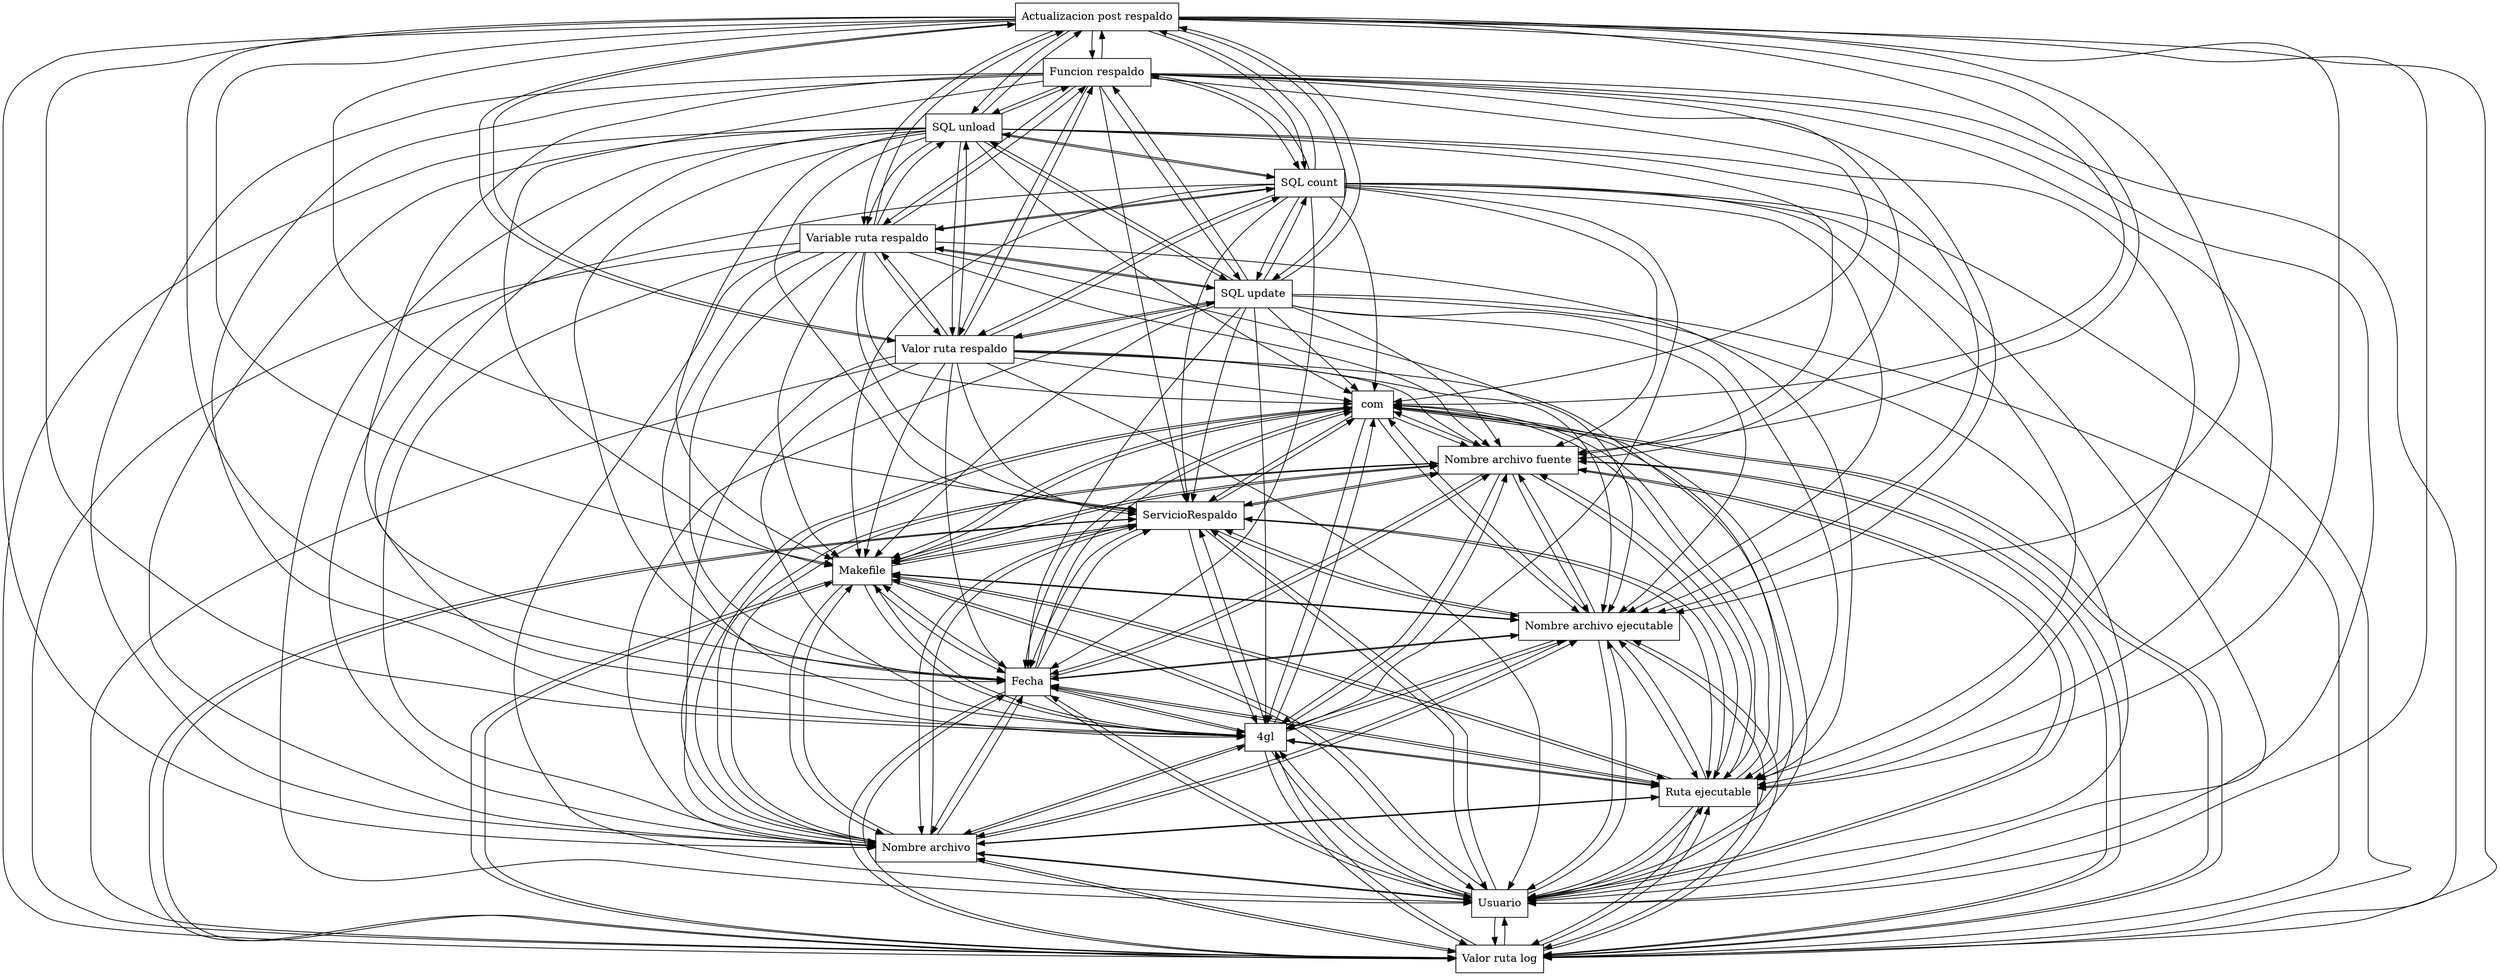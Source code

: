 digraph{
graph [rankdir=TB];
node [shape=box];
edge [arrowhead=normal];
0[label="com",]
1[label="Nombre archivo fuente",]
2[label="Valor ruta log",]
3[label="Actualizacion post respaldo",]
4[label="Funcion respaldo",]
5[label="SQL unload",]
6[label="Usuario",]
7[label="Nombre archivo",]
8[label="SQL count",]
9[label="Valor ruta respaldo",]
10[label="Ruta ejecutable",]
11[label="4gl",]
12[label="Fecha",]
13[label="SQL update",]
14[label="Nombre archivo ejecutable",]
15[label="Variable ruta respaldo",]
16[label="Makefile",]
17[label="ServicioRespaldo",]
0->1[label="",]
0->2[label="",]
0->6[label="",]
0->7[label="",]
0->10[label="",]
0->11[label="",]
0->12[label="",]
0->14[label="",]
0->16[label="",]
0->17[label="",]
1->0[label="",]
1->2[label="",]
1->6[label="",]
1->7[label="",]
1->10[label="",]
1->11[label="",]
1->12[label="",]
1->14[label="",]
1->16[label="",]
1->17[label="",]
2->0[label="",]
2->1[label="",]
2->6[label="",]
2->7[label="",]
2->10[label="",]
2->11[label="",]
2->12[label="",]
2->14[label="",]
2->16[label="",]
2->17[label="",]
3->0[label="",]
3->1[label="",]
3->2[label="",]
3->4[label="",]
3->5[label="",]
3->6[label="",]
3->7[label="",]
3->8[label="",]
3->9[label="",]
3->10[label="",]
3->11[label="",]
3->12[label="",]
3->13[label="",]
3->14[label="",]
3->15[label="",]
3->16[label="",]
3->17[label="",]
4->0[label="",]
4->1[label="",]
4->2[label="",]
4->3[label="",]
4->5[label="",]
4->6[label="",]
4->7[label="",]
4->8[label="",]
4->9[label="",]
4->10[label="",]
4->11[label="",]
4->12[label="",]
4->13[label="",]
4->14[label="",]
4->15[label="",]
4->16[label="",]
4->17[label="",]
5->0[label="",]
5->1[label="",]
5->2[label="",]
5->3[label="",]
5->4[label="",]
5->6[label="",]
5->7[label="",]
5->8[label="",]
5->9[label="",]
5->10[label="",]
5->11[label="",]
5->12[label="",]
5->13[label="",]
5->14[label="",]
5->15[label="",]
5->16[label="",]
5->17[label="",]
6->0[label="",]
6->1[label="",]
6->2[label="",]
6->7[label="",]
6->10[label="",]
6->11[label="",]
6->12[label="",]
6->14[label="",]
6->16[label="",]
6->17[label="",]
7->0[label="",]
7->1[label="",]
7->2[label="",]
7->6[label="",]
7->10[label="",]
7->11[label="",]
7->12[label="",]
7->14[label="",]
7->16[label="",]
7->17[label="",]
8->0[label="",]
8->1[label="",]
8->2[label="",]
8->3[label="",]
8->4[label="",]
8->5[label="",]
8->6[label="",]
8->7[label="",]
8->9[label="",]
8->10[label="",]
8->11[label="",]
8->12[label="",]
8->13[label="",]
8->14[label="",]
8->15[label="",]
8->16[label="",]
8->17[label="",]
9->0[label="",]
9->1[label="",]
9->2[label="",]
9->3[label="",]
9->4[label="",]
9->5[label="",]
9->6[label="",]
9->7[label="",]
9->8[label="",]
9->10[label="",]
9->11[label="",]
9->12[label="",]
9->13[label="",]
9->14[label="",]
9->15[label="",]
9->16[label="",]
9->17[label="",]
10->0[label="",]
10->1[label="",]
10->2[label="",]
10->6[label="",]
10->7[label="",]
10->11[label="",]
10->12[label="",]
10->14[label="",]
10->16[label="",]
10->17[label="",]
11->0[label="",]
11->1[label="",]
11->2[label="",]
11->6[label="",]
11->7[label="",]
11->10[label="",]
11->12[label="",]
11->14[label="",]
11->16[label="",]
11->17[label="",]
12->0[label="",]
12->1[label="",]
12->2[label="",]
12->6[label="",]
12->7[label="",]
12->10[label="",]
12->11[label="",]
12->14[label="",]
12->16[label="",]
12->17[label="",]
13->0[label="",]
13->1[label="",]
13->2[label="",]
13->3[label="",]
13->4[label="",]
13->5[label="",]
13->6[label="",]
13->7[label="",]
13->8[label="",]
13->9[label="",]
13->10[label="",]
13->11[label="",]
13->12[label="",]
13->14[label="",]
13->15[label="",]
13->16[label="",]
13->17[label="",]
14->0[label="",]
14->1[label="",]
14->2[label="",]
14->6[label="",]
14->7[label="",]
14->10[label="",]
14->11[label="",]
14->12[label="",]
14->16[label="",]
14->17[label="",]
15->0[label="",]
15->1[label="",]
15->2[label="",]
15->3[label="",]
15->4[label="",]
15->5[label="",]
15->6[label="",]
15->7[label="",]
15->8[label="",]
15->9[label="",]
15->10[label="",]
15->11[label="",]
15->12[label="",]
15->13[label="",]
15->14[label="",]
15->16[label="",]
15->17[label="",]
16->0[label="",]
16->1[label="",]
16->2[label="",]
16->6[label="",]
16->7[label="",]
16->10[label="",]
16->11[label="",]
16->12[label="",]
16->14[label="",]
16->17[label="",]
17->0[label="",]
17->1[label="",]
17->2[label="",]
17->6[label="",]
17->7[label="",]
17->10[label="",]
17->11[label="",]
17->12[label="",]
17->14[label="",]
17->16[label="",]
}
